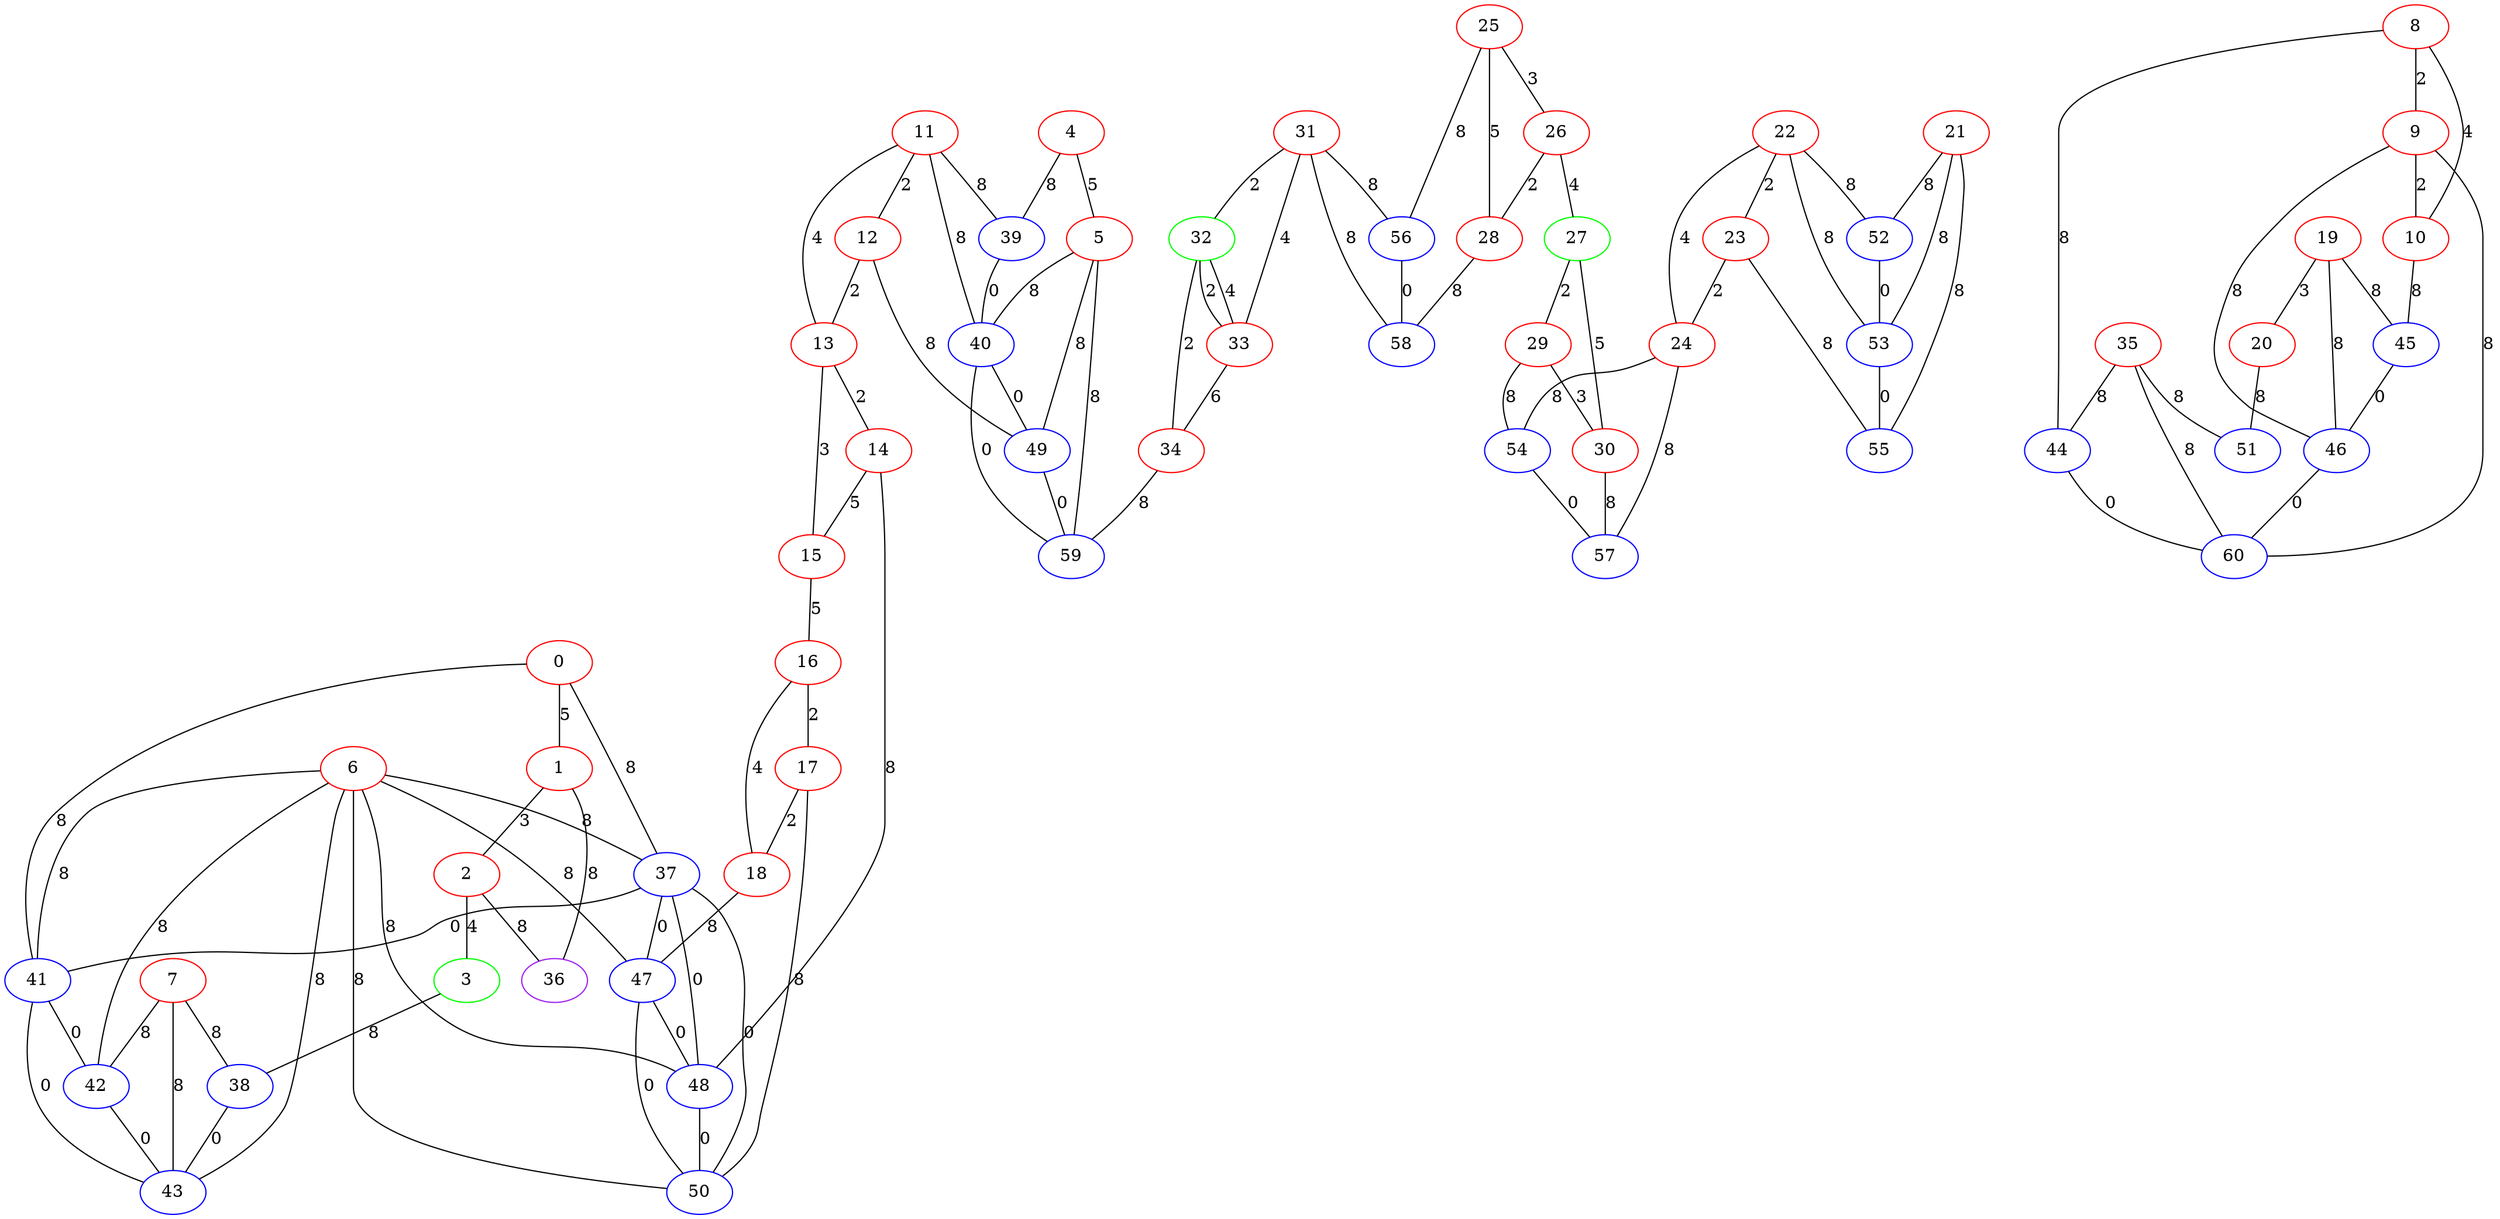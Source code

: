 graph "" {
0 [color=red, weight=1];
1 [color=red, weight=1];
2 [color=red, weight=1];
3 [color=green, weight=2];
4 [color=red, weight=1];
5 [color=red, weight=1];
6 [color=red, weight=1];
7 [color=red, weight=1];
8 [color=red, weight=1];
9 [color=red, weight=1];
10 [color=red, weight=1];
11 [color=red, weight=1];
12 [color=red, weight=1];
13 [color=red, weight=1];
14 [color=red, weight=1];
15 [color=red, weight=1];
16 [color=red, weight=1];
17 [color=red, weight=1];
18 [color=red, weight=1];
19 [color=red, weight=1];
20 [color=red, weight=1];
21 [color=red, weight=1];
22 [color=red, weight=1];
23 [color=red, weight=1];
24 [color=red, weight=1];
25 [color=red, weight=1];
26 [color=red, weight=1];
27 [color=green, weight=2];
28 [color=red, weight=1];
29 [color=red, weight=1];
30 [color=red, weight=1];
31 [color=red, weight=1];
32 [color=green, weight=2];
33 [color=red, weight=1];
34 [color=red, weight=1];
35 [color=red, weight=1];
36 [color=purple, weight=4];
37 [color=blue, weight=3];
38 [color=blue, weight=3];
39 [color=blue, weight=3];
40 [color=blue, weight=3];
41 [color=blue, weight=3];
42 [color=blue, weight=3];
43 [color=blue, weight=3];
44 [color=blue, weight=3];
45 [color=blue, weight=3];
46 [color=blue, weight=3];
47 [color=blue, weight=3];
48 [color=blue, weight=3];
49 [color=blue, weight=3];
50 [color=blue, weight=3];
51 [color=blue, weight=3];
52 [color=blue, weight=3];
53 [color=blue, weight=3];
54 [color=blue, weight=3];
55 [color=blue, weight=3];
56 [color=blue, weight=3];
57 [color=blue, weight=3];
58 [color=blue, weight=3];
59 [color=blue, weight=3];
60 [color=blue, weight=3];
0 -- 1  [key=0, label=5];
0 -- 37  [key=0, label=8];
0 -- 41  [key=0, label=8];
1 -- 2  [key=0, label=3];
1 -- 36  [key=0, label=8];
2 -- 3  [key=0, label=4];
2 -- 36  [key=0, label=8];
3 -- 38  [key=0, label=8];
4 -- 5  [key=0, label=5];
4 -- 39  [key=0, label=8];
5 -- 40  [key=0, label=8];
5 -- 49  [key=0, label=8];
5 -- 59  [key=0, label=8];
6 -- 37  [key=0, label=8];
6 -- 41  [key=0, label=8];
6 -- 42  [key=0, label=8];
6 -- 43  [key=0, label=8];
6 -- 47  [key=0, label=8];
6 -- 48  [key=0, label=8];
6 -- 50  [key=0, label=8];
7 -- 42  [key=0, label=8];
7 -- 43  [key=0, label=8];
7 -- 38  [key=0, label=8];
8 -- 9  [key=0, label=2];
8 -- 10  [key=0, label=4];
8 -- 44  [key=0, label=8];
9 -- 10  [key=0, label=2];
9 -- 60  [key=0, label=8];
9 -- 46  [key=0, label=8];
10 -- 45  [key=0, label=8];
11 -- 40  [key=0, label=8];
11 -- 12  [key=0, label=2];
11 -- 13  [key=0, label=4];
11 -- 39  [key=0, label=8];
12 -- 49  [key=0, label=8];
12 -- 13  [key=0, label=2];
13 -- 14  [key=0, label=2];
13 -- 15  [key=0, label=3];
14 -- 48  [key=0, label=8];
14 -- 15  [key=0, label=5];
15 -- 16  [key=0, label=5];
16 -- 17  [key=0, label=2];
16 -- 18  [key=0, label=4];
17 -- 18  [key=0, label=2];
17 -- 50  [key=0, label=8];
18 -- 47  [key=0, label=8];
19 -- 20  [key=0, label=3];
19 -- 45  [key=0, label=8];
19 -- 46  [key=0, label=8];
20 -- 51  [key=0, label=8];
21 -- 52  [key=0, label=8];
21 -- 53  [key=0, label=8];
21 -- 55  [key=0, label=8];
22 -- 24  [key=0, label=4];
22 -- 52  [key=0, label=8];
22 -- 53  [key=0, label=8];
22 -- 23  [key=0, label=2];
23 -- 24  [key=0, label=2];
23 -- 55  [key=0, label=8];
24 -- 57  [key=0, label=8];
24 -- 54  [key=0, label=8];
25 -- 56  [key=0, label=8];
25 -- 26  [key=0, label=3];
25 -- 28  [key=0, label=5];
26 -- 27  [key=0, label=4];
26 -- 28  [key=0, label=2];
27 -- 29  [key=0, label=2];
27 -- 30  [key=0, label=5];
28 -- 58  [key=0, label=8];
29 -- 54  [key=0, label=8];
29 -- 30  [key=0, label=3];
30 -- 57  [key=0, label=8];
31 -- 32  [key=0, label=2];
31 -- 33  [key=0, label=4];
31 -- 58  [key=0, label=8];
31 -- 56  [key=0, label=8];
32 -- 33  [key=0, label=4];
32 -- 33  [key=1, label=2];
32 -- 34  [key=0, label=2];
33 -- 34  [key=0, label=6];
34 -- 59  [key=0, label=8];
35 -- 60  [key=0, label=8];
35 -- 51  [key=0, label=8];
35 -- 44  [key=0, label=8];
37 -- 41  [key=0, label=0];
37 -- 47  [key=0, label=0];
37 -- 48  [key=0, label=0];
37 -- 50  [key=0, label=0];
38 -- 43  [key=0, label=0];
39 -- 40  [key=0, label=0];
40 -- 49  [key=0, label=0];
40 -- 59  [key=0, label=0];
41 -- 42  [key=0, label=0];
41 -- 43  [key=0, label=0];
42 -- 43  [key=0, label=0];
44 -- 60  [key=0, label=0];
45 -- 46  [key=0, label=0];
46 -- 60  [key=0, label=0];
47 -- 48  [key=0, label=0];
47 -- 50  [key=0, label=0];
48 -- 50  [key=0, label=0];
49 -- 59  [key=0, label=0];
52 -- 53  [key=0, label=0];
53 -- 55  [key=0, label=0];
54 -- 57  [key=0, label=0];
56 -- 58  [key=0, label=0];
}
